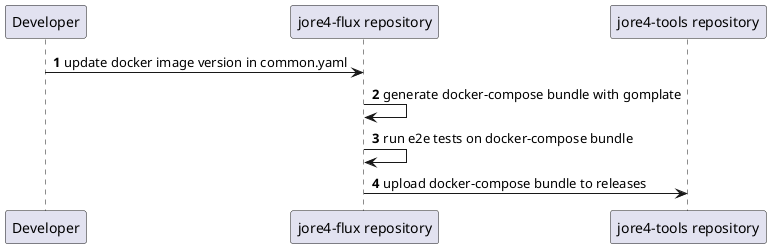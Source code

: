 @startuml (Auto)update docker bundle flow

Participant Developer as dev
Participant "jore4-flux repository" as flux
Participant "jore4-tools repository" as tools

autonumber
dev -> flux : update docker image version in common.yaml
flux -> flux : generate docker-compose bundle with gomplate
flux -> flux : run e2e tests on docker-compose bundle
flux -> tools : upload docker-compose bundle to releases

@enduml
